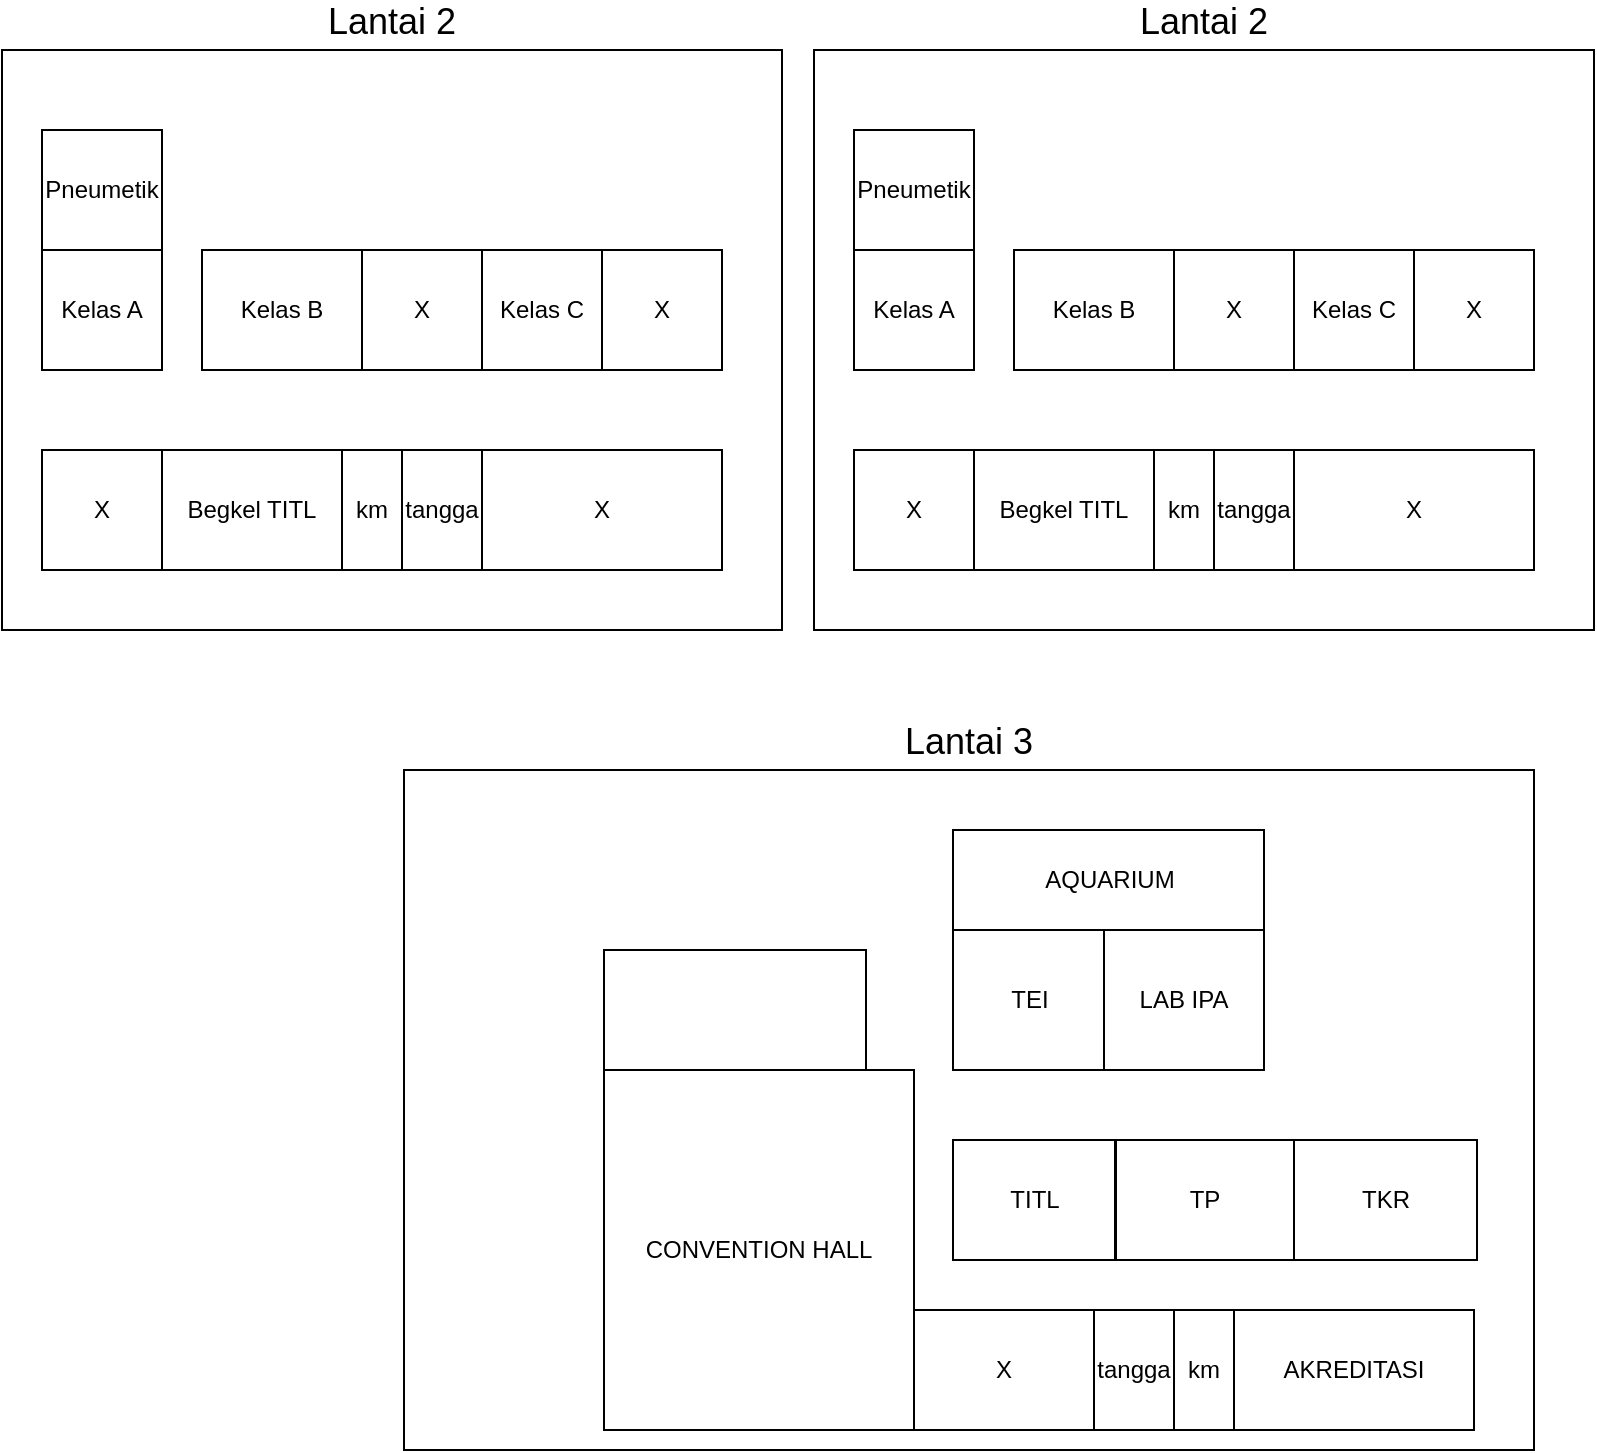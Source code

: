 <mxfile version="27.1.6">
  <diagram name="Halaman-1" id="R6oPI6uiMx98sxY8Ym2y">
    <mxGraphModel dx="658" dy="586" grid="1" gridSize="10" guides="1" tooltips="1" connect="1" arrows="1" fold="1" page="1" pageScale="1" pageWidth="827" pageHeight="1169" math="0" shadow="0">
      <root>
        <mxCell id="0" />
        <mxCell id="1" parent="0" />
        <mxCell id="iIIdw8pLbRfKMHtINdCc-13" value="Lantai 2" style="rounded=0;whiteSpace=wrap;html=1;labelPosition=center;verticalLabelPosition=top;align=center;verticalAlign=bottom;fontSize=18;" vertex="1" parent="1">
          <mxGeometry x="19" y="40" width="390" height="290" as="geometry" />
        </mxCell>
        <mxCell id="iIIdw8pLbRfKMHtINdCc-1" value="tangga" style="rounded=0;whiteSpace=wrap;html=1;" vertex="1" parent="1">
          <mxGeometry x="219" y="240" width="40" height="60" as="geometry" />
        </mxCell>
        <mxCell id="iIIdw8pLbRfKMHtINdCc-2" value="km" style="rounded=0;whiteSpace=wrap;html=1;" vertex="1" parent="1">
          <mxGeometry x="189" y="240" width="30" height="60" as="geometry" />
        </mxCell>
        <mxCell id="iIIdw8pLbRfKMHtINdCc-3" value="Begkel TITL" style="rounded=0;whiteSpace=wrap;html=1;" vertex="1" parent="1">
          <mxGeometry x="99" y="240" width="90" height="60" as="geometry" />
        </mxCell>
        <mxCell id="iIIdw8pLbRfKMHtINdCc-4" value="X" style="rounded=0;whiteSpace=wrap;html=1;" vertex="1" parent="1">
          <mxGeometry x="39" y="240" width="60" height="60" as="geometry" />
        </mxCell>
        <mxCell id="iIIdw8pLbRfKMHtINdCc-5" value="X" style="rounded=0;whiteSpace=wrap;html=1;" vertex="1" parent="1">
          <mxGeometry x="259" y="240" width="120" height="60" as="geometry" />
        </mxCell>
        <mxCell id="iIIdw8pLbRfKMHtINdCc-7" value="X" style="rounded=0;whiteSpace=wrap;html=1;" vertex="1" parent="1">
          <mxGeometry x="199" y="140" width="60" height="60" as="geometry" />
        </mxCell>
        <mxCell id="iIIdw8pLbRfKMHtINdCc-8" value="Kelas C" style="rounded=0;whiteSpace=wrap;html=1;" vertex="1" parent="1">
          <mxGeometry x="259" y="140" width="60" height="60" as="geometry" />
        </mxCell>
        <mxCell id="iIIdw8pLbRfKMHtINdCc-9" value="X" style="rounded=0;whiteSpace=wrap;html=1;" vertex="1" parent="1">
          <mxGeometry x="319" y="140" width="60" height="60" as="geometry" />
        </mxCell>
        <mxCell id="iIIdw8pLbRfKMHtINdCc-10" value="Kelas B" style="rounded=0;whiteSpace=wrap;html=1;" vertex="1" parent="1">
          <mxGeometry x="119" y="140" width="80" height="60" as="geometry" />
        </mxCell>
        <mxCell id="iIIdw8pLbRfKMHtINdCc-11" value="Kelas A" style="rounded=0;whiteSpace=wrap;html=1;" vertex="1" parent="1">
          <mxGeometry x="39" y="140" width="60" height="60" as="geometry" />
        </mxCell>
        <mxCell id="iIIdw8pLbRfKMHtINdCc-12" value="Pneumetik" style="rounded=0;whiteSpace=wrap;html=1;" vertex="1" parent="1">
          <mxGeometry x="39" y="80" width="60" height="60" as="geometry" />
        </mxCell>
        <mxCell id="iIIdw8pLbRfKMHtINdCc-14" value="Lantai 3" style="rounded=0;whiteSpace=wrap;html=1;labelPosition=center;verticalLabelPosition=top;align=center;verticalAlign=bottom;fontSize=18;" vertex="1" parent="1">
          <mxGeometry x="220" y="400" width="565" height="340" as="geometry" />
        </mxCell>
        <mxCell id="iIIdw8pLbRfKMHtINdCc-15" value="tangga" style="rounded=0;whiteSpace=wrap;html=1;" vertex="1" parent="1">
          <mxGeometry x="565" y="670" width="40" height="60" as="geometry" />
        </mxCell>
        <mxCell id="iIIdw8pLbRfKMHtINdCc-16" value="km" style="rounded=0;whiteSpace=wrap;html=1;" vertex="1" parent="1">
          <mxGeometry x="605" y="670" width="30" height="60" as="geometry" />
        </mxCell>
        <mxCell id="iIIdw8pLbRfKMHtINdCc-17" value="X" style="rounded=0;whiteSpace=wrap;html=1;" vertex="1" parent="1">
          <mxGeometry x="475" y="670" width="90" height="60" as="geometry" />
        </mxCell>
        <mxCell id="iIIdw8pLbRfKMHtINdCc-18" value="CONVENTION HALL" style="rounded=0;whiteSpace=wrap;html=1;shadow=0;" vertex="1" parent="1">
          <mxGeometry x="320" y="550" width="155" height="180" as="geometry" />
        </mxCell>
        <mxCell id="iIIdw8pLbRfKMHtINdCc-19" value="AKREDITASI" style="rounded=0;whiteSpace=wrap;html=1;" vertex="1" parent="1">
          <mxGeometry x="635" y="670" width="120" height="60" as="geometry" />
        </mxCell>
        <mxCell id="iIIdw8pLbRfKMHtINdCc-21" value="TP" style="rounded=0;whiteSpace=wrap;html=1;" vertex="1" parent="1">
          <mxGeometry x="576" y="585" width="89" height="60" as="geometry" />
        </mxCell>
        <mxCell id="iIIdw8pLbRfKMHtINdCc-22" value="TKR" style="rounded=0;whiteSpace=wrap;html=1;" vertex="1" parent="1">
          <mxGeometry x="665" y="585" width="91.5" height="60" as="geometry" />
        </mxCell>
        <mxCell id="iIIdw8pLbRfKMHtINdCc-23" value="TITL" style="rounded=0;whiteSpace=wrap;html=1;" vertex="1" parent="1">
          <mxGeometry x="494.5" y="585" width="81" height="60" as="geometry" />
        </mxCell>
        <mxCell id="iIIdw8pLbRfKMHtINdCc-26" value="Lantai 2" style="rounded=0;whiteSpace=wrap;html=1;labelPosition=center;verticalLabelPosition=top;align=center;verticalAlign=bottom;fontSize=18;" vertex="1" parent="1">
          <mxGeometry x="425" y="40" width="390" height="290" as="geometry" />
        </mxCell>
        <mxCell id="iIIdw8pLbRfKMHtINdCc-27" value="tangga" style="rounded=0;whiteSpace=wrap;html=1;" vertex="1" parent="1">
          <mxGeometry x="625" y="240" width="40" height="60" as="geometry" />
        </mxCell>
        <mxCell id="iIIdw8pLbRfKMHtINdCc-28" value="km" style="rounded=0;whiteSpace=wrap;html=1;" vertex="1" parent="1">
          <mxGeometry x="595" y="240" width="30" height="60" as="geometry" />
        </mxCell>
        <mxCell id="iIIdw8pLbRfKMHtINdCc-29" value="Begkel TITL" style="rounded=0;whiteSpace=wrap;html=1;" vertex="1" parent="1">
          <mxGeometry x="505" y="240" width="90" height="60" as="geometry" />
        </mxCell>
        <mxCell id="iIIdw8pLbRfKMHtINdCc-30" value="X" style="rounded=0;whiteSpace=wrap;html=1;" vertex="1" parent="1">
          <mxGeometry x="445" y="240" width="60" height="60" as="geometry" />
        </mxCell>
        <mxCell id="iIIdw8pLbRfKMHtINdCc-31" value="X" style="rounded=0;whiteSpace=wrap;html=1;" vertex="1" parent="1">
          <mxGeometry x="665" y="240" width="120" height="60" as="geometry" />
        </mxCell>
        <mxCell id="iIIdw8pLbRfKMHtINdCc-32" value="X" style="rounded=0;whiteSpace=wrap;html=1;" vertex="1" parent="1">
          <mxGeometry x="605" y="140" width="60" height="60" as="geometry" />
        </mxCell>
        <mxCell id="iIIdw8pLbRfKMHtINdCc-33" value="Kelas C" style="rounded=0;whiteSpace=wrap;html=1;" vertex="1" parent="1">
          <mxGeometry x="665" y="140" width="60" height="60" as="geometry" />
        </mxCell>
        <mxCell id="iIIdw8pLbRfKMHtINdCc-34" value="X" style="rounded=0;whiteSpace=wrap;html=1;" vertex="1" parent="1">
          <mxGeometry x="725" y="140" width="60" height="60" as="geometry" />
        </mxCell>
        <mxCell id="iIIdw8pLbRfKMHtINdCc-35" value="Kelas B" style="rounded=0;whiteSpace=wrap;html=1;" vertex="1" parent="1">
          <mxGeometry x="525" y="140" width="80" height="60" as="geometry" />
        </mxCell>
        <mxCell id="iIIdw8pLbRfKMHtINdCc-36" value="Kelas A" style="rounded=0;whiteSpace=wrap;html=1;" vertex="1" parent="1">
          <mxGeometry x="445" y="140" width="60" height="60" as="geometry" />
        </mxCell>
        <mxCell id="iIIdw8pLbRfKMHtINdCc-37" value="Pneumetik" style="rounded=0;whiteSpace=wrap;html=1;" vertex="1" parent="1">
          <mxGeometry x="445" y="80" width="60" height="60" as="geometry" />
        </mxCell>
        <mxCell id="iIIdw8pLbRfKMHtINdCc-38" value="TEI" style="rounded=0;whiteSpace=wrap;html=1;" vertex="1" parent="1">
          <mxGeometry x="494.5" y="480" width="75.5" height="70" as="geometry" />
        </mxCell>
        <mxCell id="iIIdw8pLbRfKMHtINdCc-39" value="AQUARIUM" style="rounded=0;whiteSpace=wrap;html=1;" vertex="1" parent="1">
          <mxGeometry x="494.5" y="430" width="155.5" height="50" as="geometry" />
        </mxCell>
        <mxCell id="iIIdw8pLbRfKMHtINdCc-40" value="LAB IPA" style="rounded=0;whiteSpace=wrap;html=1;" vertex="1" parent="1">
          <mxGeometry x="570" y="480" width="80" height="70" as="geometry" />
        </mxCell>
        <mxCell id="iIIdw8pLbRfKMHtINdCc-41" value="" style="rounded=0;whiteSpace=wrap;html=1;shadow=0;" vertex="1" parent="1">
          <mxGeometry x="320" y="490" width="131" height="60" as="geometry" />
        </mxCell>
      </root>
    </mxGraphModel>
  </diagram>
</mxfile>
